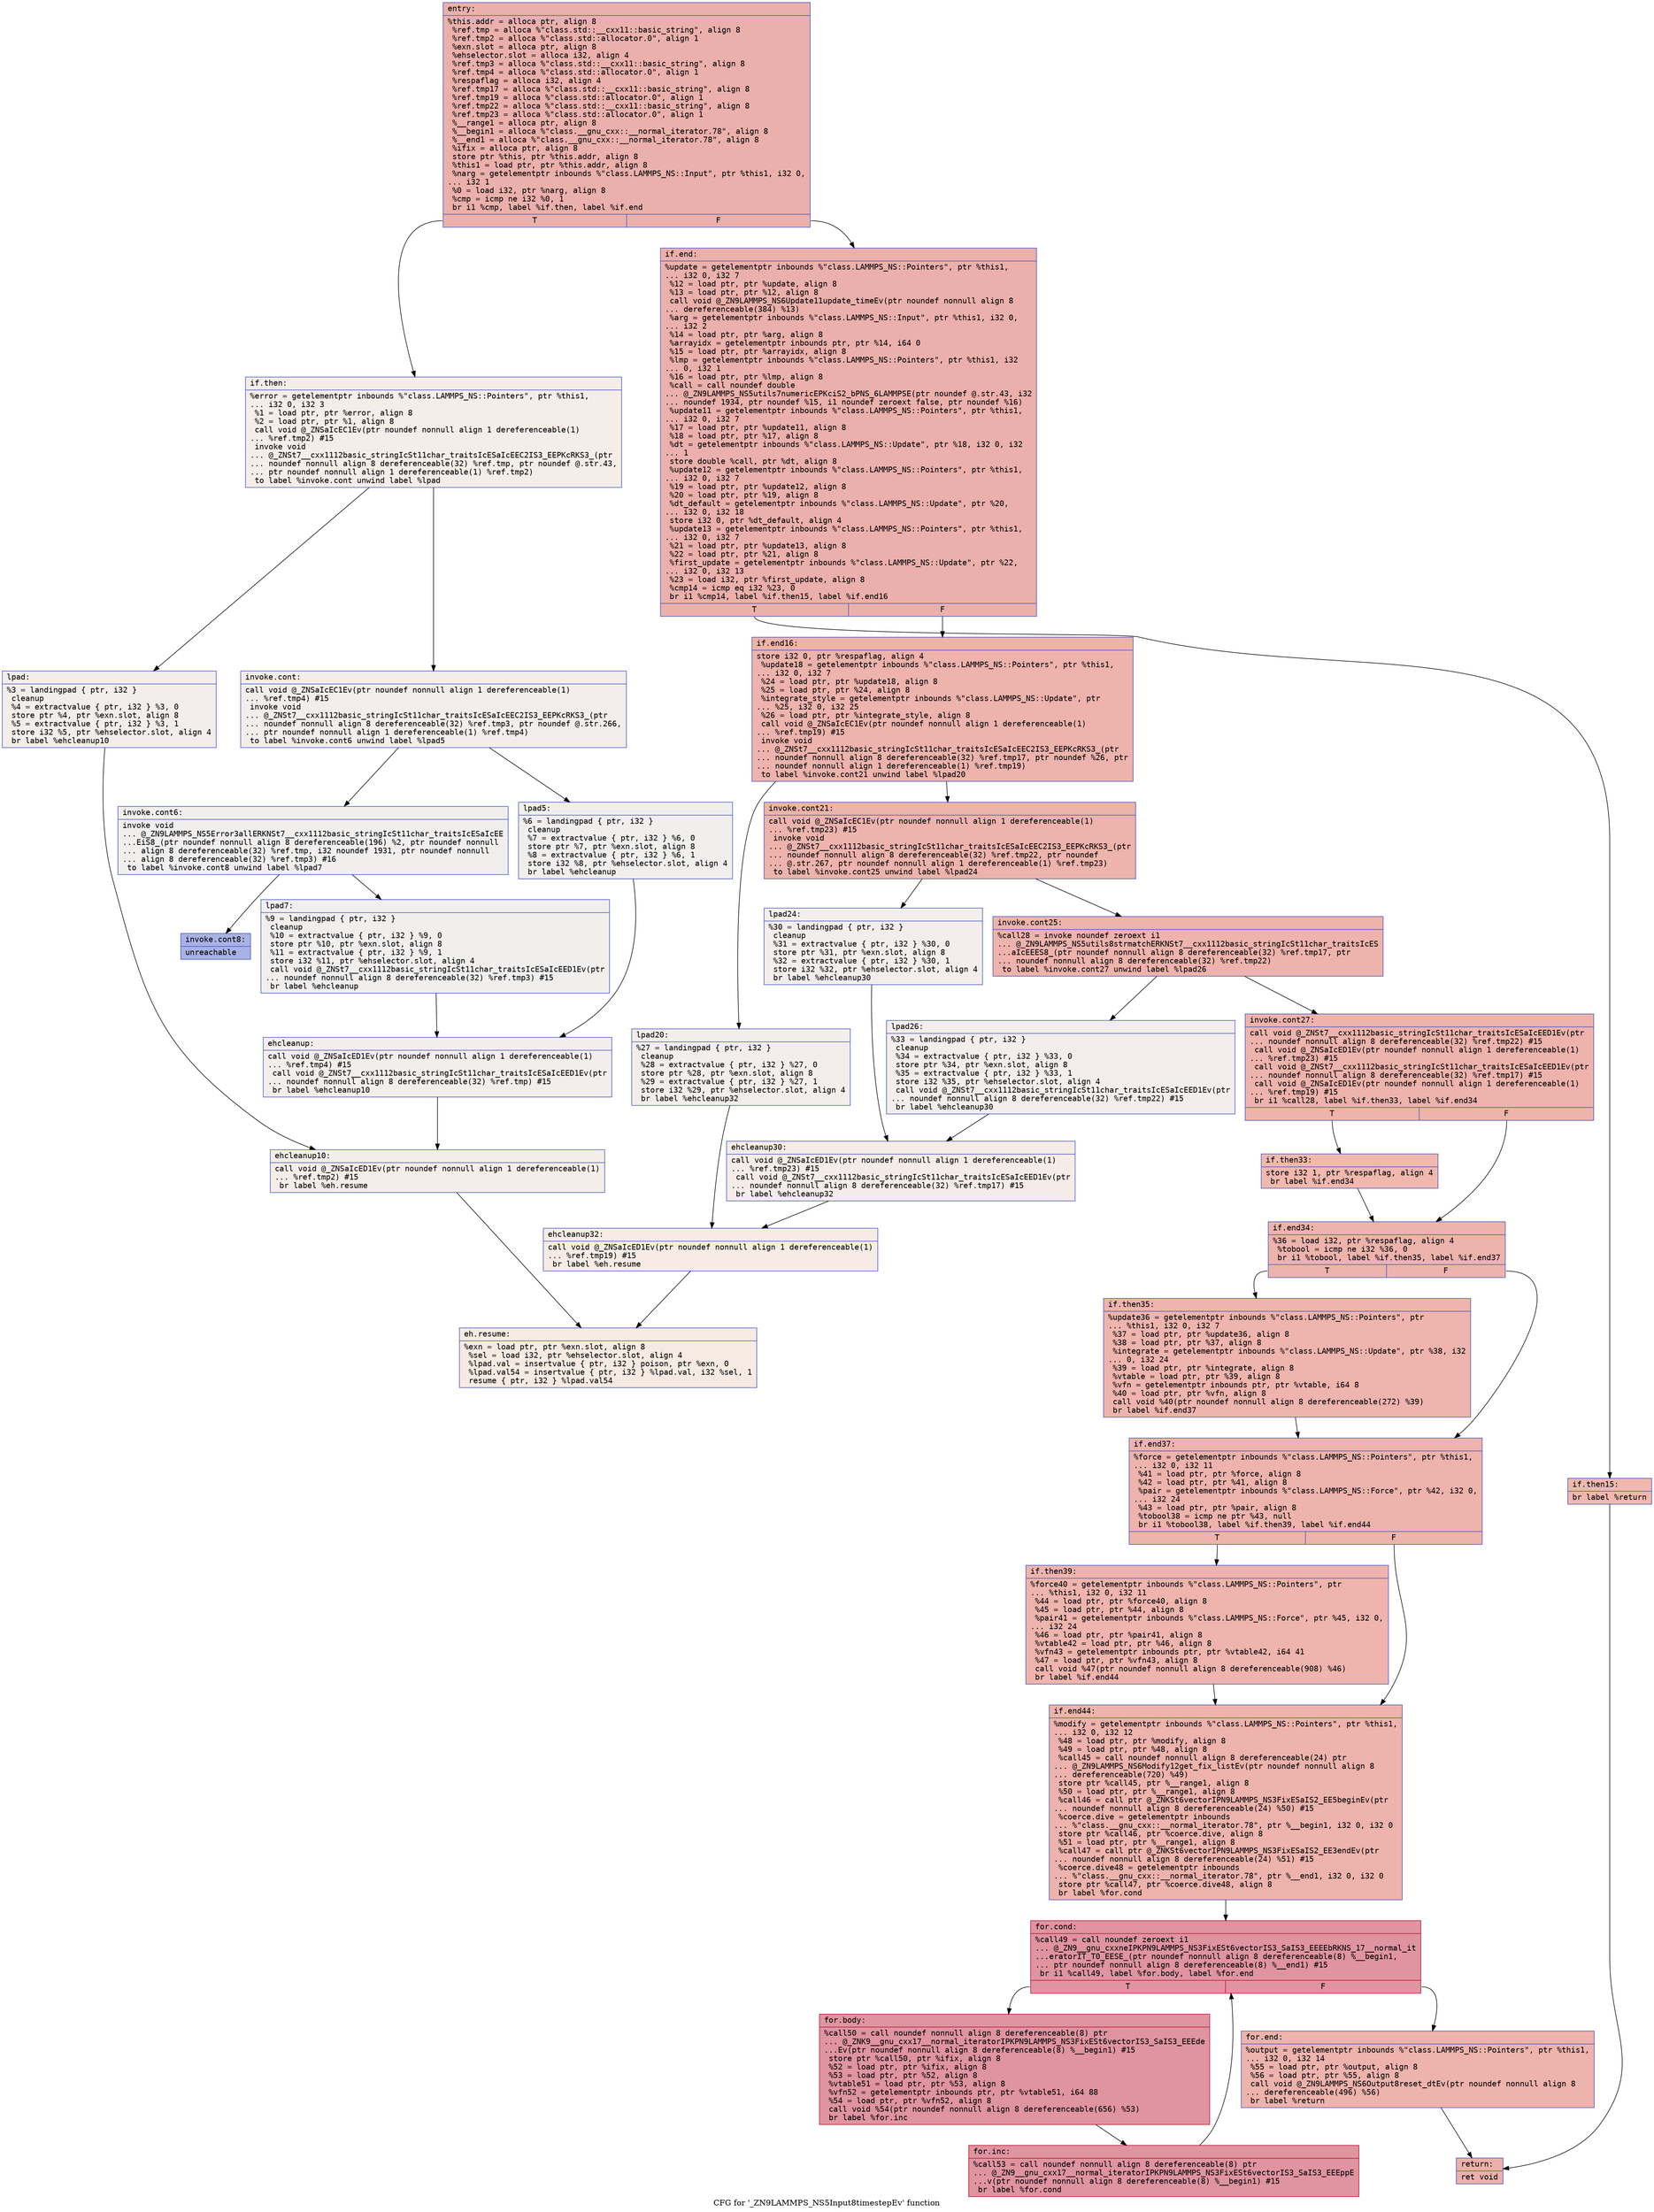 digraph "CFG for '_ZN9LAMMPS_NS5Input8timestepEv' function" {
	label="CFG for '_ZN9LAMMPS_NS5Input8timestepEv' function";

	Node0x5628737754a0 [shape=record,color="#3d50c3ff", style=filled, fillcolor="#d24b4070" fontname="Courier",label="{entry:\l|  %this.addr = alloca ptr, align 8\l  %ref.tmp = alloca %\"class.std::__cxx11::basic_string\", align 8\l  %ref.tmp2 = alloca %\"class.std::allocator.0\", align 1\l  %exn.slot = alloca ptr, align 8\l  %ehselector.slot = alloca i32, align 4\l  %ref.tmp3 = alloca %\"class.std::__cxx11::basic_string\", align 8\l  %ref.tmp4 = alloca %\"class.std::allocator.0\", align 1\l  %respaflag = alloca i32, align 4\l  %ref.tmp17 = alloca %\"class.std::__cxx11::basic_string\", align 8\l  %ref.tmp19 = alloca %\"class.std::allocator.0\", align 1\l  %ref.tmp22 = alloca %\"class.std::__cxx11::basic_string\", align 8\l  %ref.tmp23 = alloca %\"class.std::allocator.0\", align 1\l  %__range1 = alloca ptr, align 8\l  %__begin1 = alloca %\"class.__gnu_cxx::__normal_iterator.78\", align 8\l  %__end1 = alloca %\"class.__gnu_cxx::__normal_iterator.78\", align 8\l  %ifix = alloca ptr, align 8\l  store ptr %this, ptr %this.addr, align 8\l  %this1 = load ptr, ptr %this.addr, align 8\l  %narg = getelementptr inbounds %\"class.LAMMPS_NS::Input\", ptr %this1, i32 0,\l... i32 1\l  %0 = load i32, ptr %narg, align 8\l  %cmp = icmp ne i32 %0, 1\l  br i1 %cmp, label %if.then, label %if.end\l|{<s0>T|<s1>F}}"];
	Node0x5628737754a0:s0 -> Node0x5628737763b0[tooltip="entry -> if.then\nProbability 0.00%" ];
	Node0x5628737754a0:s1 -> Node0x562873776420[tooltip="entry -> if.end\nProbability 100.00%" ];
	Node0x5628737763b0 [shape=record,color="#3d50c3ff", style=filled, fillcolor="#e8d6cc70" fontname="Courier",label="{if.then:\l|  %error = getelementptr inbounds %\"class.LAMMPS_NS::Pointers\", ptr %this1,\l... i32 0, i32 3\l  %1 = load ptr, ptr %error, align 8\l  %2 = load ptr, ptr %1, align 8\l  call void @_ZNSaIcEC1Ev(ptr noundef nonnull align 1 dereferenceable(1)\l... %ref.tmp2) #15\l  invoke void\l... @_ZNSt7__cxx1112basic_stringIcSt11char_traitsIcESaIcEEC2IS3_EEPKcRKS3_(ptr\l... noundef nonnull align 8 dereferenceable(32) %ref.tmp, ptr noundef @.str.43,\l... ptr noundef nonnull align 1 dereferenceable(1) %ref.tmp2)\l          to label %invoke.cont unwind label %lpad\l}"];
	Node0x5628737763b0 -> Node0x5628737768a0[tooltip="if.then -> invoke.cont\nProbability 50.00%" ];
	Node0x5628737763b0 -> Node0x562873775b70[tooltip="if.then -> lpad\nProbability 50.00%" ];
	Node0x5628737768a0 [shape=record,color="#3d50c3ff", style=filled, fillcolor="#e5d8d170" fontname="Courier",label="{invoke.cont:\l|  call void @_ZNSaIcEC1Ev(ptr noundef nonnull align 1 dereferenceable(1)\l... %ref.tmp4) #15\l  invoke void\l... @_ZNSt7__cxx1112basic_stringIcSt11char_traitsIcESaIcEEC2IS3_EEPKcRKS3_(ptr\l... noundef nonnull align 8 dereferenceable(32) %ref.tmp3, ptr noundef @.str.266,\l... ptr noundef nonnull align 1 dereferenceable(1) %ref.tmp4)\l          to label %invoke.cont6 unwind label %lpad5\l}"];
	Node0x5628737768a0 -> Node0x562873776e00[tooltip="invoke.cont -> invoke.cont6\nProbability 50.00%" ];
	Node0x5628737768a0 -> Node0x562873776e50[tooltip="invoke.cont -> lpad5\nProbability 50.00%" ];
	Node0x562873776e00 [shape=record,color="#3d50c3ff", style=filled, fillcolor="#e0dbd870" fontname="Courier",label="{invoke.cont6:\l|  invoke void\l... @_ZN9LAMMPS_NS5Error3allERKNSt7__cxx1112basic_stringIcSt11char_traitsIcESaIcEE\l...EiS8_(ptr noundef nonnull align 8 dereferenceable(196) %2, ptr noundef nonnull\l... align 8 dereferenceable(32) %ref.tmp, i32 noundef 1931, ptr noundef nonnull\l... align 8 dereferenceable(32) %ref.tmp3) #16\l          to label %invoke.cont8 unwind label %lpad7\l}"];
	Node0x562873776e00 -> Node0x562873775c80[tooltip="invoke.cont6 -> invoke.cont8\nProbability 0.00%" ];
	Node0x562873776e00 -> Node0x562873777070[tooltip="invoke.cont6 -> lpad7\nProbability 100.00%" ];
	Node0x562873775c80 [shape=record,color="#3d50c3ff", style=filled, fillcolor="#3d50c370" fontname="Courier",label="{invoke.cont8:\l|  unreachable\l}"];
	Node0x562873775b70 [shape=record,color="#3d50c3ff", style=filled, fillcolor="#e5d8d170" fontname="Courier",label="{lpad:\l|  %3 = landingpad \{ ptr, i32 \}\l          cleanup\l  %4 = extractvalue \{ ptr, i32 \} %3, 0\l  store ptr %4, ptr %exn.slot, align 8\l  %5 = extractvalue \{ ptr, i32 \} %3, 1\l  store i32 %5, ptr %ehselector.slot, align 4\l  br label %ehcleanup10\l}"];
	Node0x562873775b70 -> Node0x562873777570[tooltip="lpad -> ehcleanup10\nProbability 100.00%" ];
	Node0x562873776e50 [shape=record,color="#3d50c3ff", style=filled, fillcolor="#e0dbd870" fontname="Courier",label="{lpad5:\l|  %6 = landingpad \{ ptr, i32 \}\l          cleanup\l  %7 = extractvalue \{ ptr, i32 \} %6, 0\l  store ptr %7, ptr %exn.slot, align 8\l  %8 = extractvalue \{ ptr, i32 \} %6, 1\l  store i32 %8, ptr %ehselector.slot, align 4\l  br label %ehcleanup\l}"];
	Node0x562873776e50 -> Node0x5628737778c0[tooltip="lpad5 -> ehcleanup\nProbability 100.00%" ];
	Node0x562873777070 [shape=record,color="#3d50c3ff", style=filled, fillcolor="#e0dbd870" fontname="Courier",label="{lpad7:\l|  %9 = landingpad \{ ptr, i32 \}\l          cleanup\l  %10 = extractvalue \{ ptr, i32 \} %9, 0\l  store ptr %10, ptr %exn.slot, align 8\l  %11 = extractvalue \{ ptr, i32 \} %9, 1\l  store i32 %11, ptr %ehselector.slot, align 4\l  call void @_ZNSt7__cxx1112basic_stringIcSt11char_traitsIcESaIcEED1Ev(ptr\l... noundef nonnull align 8 dereferenceable(32) %ref.tmp3) #15\l  br label %ehcleanup\l}"];
	Node0x562873777070 -> Node0x5628737778c0[tooltip="lpad7 -> ehcleanup\nProbability 100.00%" ];
	Node0x5628737778c0 [shape=record,color="#3d50c3ff", style=filled, fillcolor="#e5d8d170" fontname="Courier",label="{ehcleanup:\l|  call void @_ZNSaIcED1Ev(ptr noundef nonnull align 1 dereferenceable(1)\l... %ref.tmp4) #15\l  call void @_ZNSt7__cxx1112basic_stringIcSt11char_traitsIcESaIcEED1Ev(ptr\l... noundef nonnull align 8 dereferenceable(32) %ref.tmp) #15\l  br label %ehcleanup10\l}"];
	Node0x5628737778c0 -> Node0x562873777570[tooltip="ehcleanup -> ehcleanup10\nProbability 100.00%" ];
	Node0x562873777570 [shape=record,color="#3d50c3ff", style=filled, fillcolor="#e8d6cc70" fontname="Courier",label="{ehcleanup10:\l|  call void @_ZNSaIcED1Ev(ptr noundef nonnull align 1 dereferenceable(1)\l... %ref.tmp2) #15\l  br label %eh.resume\l}"];
	Node0x562873777570 -> Node0x562873778170[tooltip="ehcleanup10 -> eh.resume\nProbability 100.00%" ];
	Node0x562873776420 [shape=record,color="#3d50c3ff", style=filled, fillcolor="#d24b4070" fontname="Courier",label="{if.end:\l|  %update = getelementptr inbounds %\"class.LAMMPS_NS::Pointers\", ptr %this1,\l... i32 0, i32 7\l  %12 = load ptr, ptr %update, align 8\l  %13 = load ptr, ptr %12, align 8\l  call void @_ZN9LAMMPS_NS6Update11update_timeEv(ptr noundef nonnull align 8\l... dereferenceable(384) %13)\l  %arg = getelementptr inbounds %\"class.LAMMPS_NS::Input\", ptr %this1, i32 0,\l... i32 2\l  %14 = load ptr, ptr %arg, align 8\l  %arrayidx = getelementptr inbounds ptr, ptr %14, i64 0\l  %15 = load ptr, ptr %arrayidx, align 8\l  %lmp = getelementptr inbounds %\"class.LAMMPS_NS::Pointers\", ptr %this1, i32\l... 0, i32 1\l  %16 = load ptr, ptr %lmp, align 8\l  %call = call noundef double\l... @_ZN9LAMMPS_NS5utils7numericEPKciS2_bPNS_6LAMMPSE(ptr noundef @.str.43, i32\l... noundef 1934, ptr noundef %15, i1 noundef zeroext false, ptr noundef %16)\l  %update11 = getelementptr inbounds %\"class.LAMMPS_NS::Pointers\", ptr %this1,\l... i32 0, i32 7\l  %17 = load ptr, ptr %update11, align 8\l  %18 = load ptr, ptr %17, align 8\l  %dt = getelementptr inbounds %\"class.LAMMPS_NS::Update\", ptr %18, i32 0, i32\l... 1\l  store double %call, ptr %dt, align 8\l  %update12 = getelementptr inbounds %\"class.LAMMPS_NS::Pointers\", ptr %this1,\l... i32 0, i32 7\l  %19 = load ptr, ptr %update12, align 8\l  %20 = load ptr, ptr %19, align 8\l  %dt_default = getelementptr inbounds %\"class.LAMMPS_NS::Update\", ptr %20,\l... i32 0, i32 18\l  store i32 0, ptr %dt_default, align 4\l  %update13 = getelementptr inbounds %\"class.LAMMPS_NS::Pointers\", ptr %this1,\l... i32 0, i32 7\l  %21 = load ptr, ptr %update13, align 8\l  %22 = load ptr, ptr %21, align 8\l  %first_update = getelementptr inbounds %\"class.LAMMPS_NS::Update\", ptr %22,\l... i32 0, i32 13\l  %23 = load i32, ptr %first_update, align 8\l  %cmp14 = icmp eq i32 %23, 0\l  br i1 %cmp14, label %if.then15, label %if.end16\l|{<s0>T|<s1>F}}"];
	Node0x562873776420:s0 -> Node0x5628737796e0[tooltip="if.end -> if.then15\nProbability 37.50%" ];
	Node0x562873776420:s1 -> Node0x562873779760[tooltip="if.end -> if.end16\nProbability 62.50%" ];
	Node0x5628737796e0 [shape=record,color="#3d50c3ff", style=filled, fillcolor="#dc5d4a70" fontname="Courier",label="{if.then15:\l|  br label %return\l}"];
	Node0x5628737796e0 -> Node0x562873779890[tooltip="if.then15 -> return\nProbability 100.00%" ];
	Node0x562873779760 [shape=record,color="#3d50c3ff", style=filled, fillcolor="#d6524470" fontname="Courier",label="{if.end16:\l|  store i32 0, ptr %respaflag, align 4\l  %update18 = getelementptr inbounds %\"class.LAMMPS_NS::Pointers\", ptr %this1,\l... i32 0, i32 7\l  %24 = load ptr, ptr %update18, align 8\l  %25 = load ptr, ptr %24, align 8\l  %integrate_style = getelementptr inbounds %\"class.LAMMPS_NS::Update\", ptr\l... %25, i32 0, i32 25\l  %26 = load ptr, ptr %integrate_style, align 8\l  call void @_ZNSaIcEC1Ev(ptr noundef nonnull align 1 dereferenceable(1)\l... %ref.tmp19) #15\l  invoke void\l... @_ZNSt7__cxx1112basic_stringIcSt11char_traitsIcESaIcEEC2IS3_EEPKcRKS3_(ptr\l... noundef nonnull align 8 dereferenceable(32) %ref.tmp17, ptr noundef %26, ptr\l... noundef nonnull align 1 dereferenceable(1) %ref.tmp19)\l          to label %invoke.cont21 unwind label %lpad20\l}"];
	Node0x562873779760 -> Node0x56287377a260[tooltip="if.end16 -> invoke.cont21\nProbability 100.00%" ];
	Node0x562873779760 -> Node0x56287377a2b0[tooltip="if.end16 -> lpad20\nProbability 0.00%" ];
	Node0x56287377a260 [shape=record,color="#3d50c3ff", style=filled, fillcolor="#d6524470" fontname="Courier",label="{invoke.cont21:\l|  call void @_ZNSaIcEC1Ev(ptr noundef nonnull align 1 dereferenceable(1)\l... %ref.tmp23) #15\l  invoke void\l... @_ZNSt7__cxx1112basic_stringIcSt11char_traitsIcESaIcEEC2IS3_EEPKcRKS3_(ptr\l... noundef nonnull align 8 dereferenceable(32) %ref.tmp22, ptr noundef\l... @.str.267, ptr noundef nonnull align 1 dereferenceable(1) %ref.tmp23)\l          to label %invoke.cont25 unwind label %lpad24\l}"];
	Node0x56287377a260 -> Node0x56287377a590[tooltip="invoke.cont21 -> invoke.cont25\nProbability 100.00%" ];
	Node0x56287377a260 -> Node0x56287377a5e0[tooltip="invoke.cont21 -> lpad24\nProbability 0.00%" ];
	Node0x56287377a590 [shape=record,color="#3d50c3ff", style=filled, fillcolor="#d6524470" fontname="Courier",label="{invoke.cont25:\l|  %call28 = invoke noundef zeroext i1\l... @_ZN9LAMMPS_NS5utils8strmatchERKNSt7__cxx1112basic_stringIcSt11char_traitsIcES\l...aIcEEES8_(ptr noundef nonnull align 8 dereferenceable(32) %ref.tmp17, ptr\l... noundef nonnull align 8 dereferenceable(32) %ref.tmp22)\l          to label %invoke.cont27 unwind label %lpad26\l}"];
	Node0x56287377a590 -> Node0x56287377a540[tooltip="invoke.cont25 -> invoke.cont27\nProbability 100.00%" ];
	Node0x56287377a590 -> Node0x56287377a8d0[tooltip="invoke.cont25 -> lpad26\nProbability 0.00%" ];
	Node0x56287377a540 [shape=record,color="#3d50c3ff", style=filled, fillcolor="#d6524470" fontname="Courier",label="{invoke.cont27:\l|  call void @_ZNSt7__cxx1112basic_stringIcSt11char_traitsIcESaIcEED1Ev(ptr\l... noundef nonnull align 8 dereferenceable(32) %ref.tmp22) #15\l  call void @_ZNSaIcED1Ev(ptr noundef nonnull align 1 dereferenceable(1)\l... %ref.tmp23) #15\l  call void @_ZNSt7__cxx1112basic_stringIcSt11char_traitsIcESaIcEED1Ev(ptr\l... noundef nonnull align 8 dereferenceable(32) %ref.tmp17) #15\l  call void @_ZNSaIcED1Ev(ptr noundef nonnull align 1 dereferenceable(1)\l... %ref.tmp19) #15\l  br i1 %call28, label %if.then33, label %if.end34\l|{<s0>T|<s1>F}}"];
	Node0x56287377a540:s0 -> Node0x56287377af90[tooltip="invoke.cont27 -> if.then33\nProbability 50.00%" ];
	Node0x56287377a540:s1 -> Node0x56287377b010[tooltip="invoke.cont27 -> if.end34\nProbability 50.00%" ];
	Node0x56287377af90 [shape=record,color="#3d50c3ff", style=filled, fillcolor="#dc5d4a70" fontname="Courier",label="{if.then33:\l|  store i32 1, ptr %respaflag, align 4\l  br label %if.end34\l}"];
	Node0x56287377af90 -> Node0x56287377b010[tooltip="if.then33 -> if.end34\nProbability 100.00%" ];
	Node0x56287377a2b0 [shape=record,color="#3d50c3ff", style=filled, fillcolor="#e5d8d170" fontname="Courier",label="{lpad20:\l|  %27 = landingpad \{ ptr, i32 \}\l          cleanup\l  %28 = extractvalue \{ ptr, i32 \} %27, 0\l  store ptr %28, ptr %exn.slot, align 8\l  %29 = extractvalue \{ ptr, i32 \} %27, 1\l  store i32 %29, ptr %ehselector.slot, align 4\l  br label %ehcleanup32\l}"];
	Node0x56287377a2b0 -> Node0x56287377b4e0[tooltip="lpad20 -> ehcleanup32\nProbability 100.00%" ];
	Node0x56287377a5e0 [shape=record,color="#3d50c3ff", style=filled, fillcolor="#e5d8d170" fontname="Courier",label="{lpad24:\l|  %30 = landingpad \{ ptr, i32 \}\l          cleanup\l  %31 = extractvalue \{ ptr, i32 \} %30, 0\l  store ptr %31, ptr %exn.slot, align 8\l  %32 = extractvalue \{ ptr, i32 \} %30, 1\l  store i32 %32, ptr %ehselector.slot, align 4\l  br label %ehcleanup30\l}"];
	Node0x56287377a5e0 -> Node0x56287377b850[tooltip="lpad24 -> ehcleanup30\nProbability 100.00%" ];
	Node0x56287377a8d0 [shape=record,color="#3d50c3ff", style=filled, fillcolor="#e5d8d170" fontname="Courier",label="{lpad26:\l|  %33 = landingpad \{ ptr, i32 \}\l          cleanup\l  %34 = extractvalue \{ ptr, i32 \} %33, 0\l  store ptr %34, ptr %exn.slot, align 8\l  %35 = extractvalue \{ ptr, i32 \} %33, 1\l  store i32 %35, ptr %ehselector.slot, align 4\l  call void @_ZNSt7__cxx1112basic_stringIcSt11char_traitsIcESaIcEED1Ev(ptr\l... noundef nonnull align 8 dereferenceable(32) %ref.tmp22) #15\l  br label %ehcleanup30\l}"];
	Node0x56287377a8d0 -> Node0x56287377b850[tooltip="lpad26 -> ehcleanup30\nProbability 100.00%" ];
	Node0x56287377b850 [shape=record,color="#3d50c3ff", style=filled, fillcolor="#ead5c970" fontname="Courier",label="{ehcleanup30:\l|  call void @_ZNSaIcED1Ev(ptr noundef nonnull align 1 dereferenceable(1)\l... %ref.tmp23) #15\l  call void @_ZNSt7__cxx1112basic_stringIcSt11char_traitsIcESaIcEED1Ev(ptr\l... noundef nonnull align 8 dereferenceable(32) %ref.tmp17) #15\l  br label %ehcleanup32\l}"];
	Node0x56287377b850 -> Node0x56287377b4e0[tooltip="ehcleanup30 -> ehcleanup32\nProbability 100.00%" ];
	Node0x56287377b4e0 [shape=record,color="#3d50c3ff", style=filled, fillcolor="#ecd3c570" fontname="Courier",label="{ehcleanup32:\l|  call void @_ZNSaIcED1Ev(ptr noundef nonnull align 1 dereferenceable(1)\l... %ref.tmp19) #15\l  br label %eh.resume\l}"];
	Node0x56287377b4e0 -> Node0x562873778170[tooltip="ehcleanup32 -> eh.resume\nProbability 100.00%" ];
	Node0x56287377b010 [shape=record,color="#3d50c3ff", style=filled, fillcolor="#d6524470" fontname="Courier",label="{if.end34:\l|  %36 = load i32, ptr %respaflag, align 4\l  %tobool = icmp ne i32 %36, 0\l  br i1 %tobool, label %if.then35, label %if.end37\l|{<s0>T|<s1>F}}"];
	Node0x56287377b010:s0 -> Node0x56287377c280[tooltip="if.end34 -> if.then35\nProbability 62.50%" ];
	Node0x56287377b010:s1 -> Node0x56287377c2d0[tooltip="if.end34 -> if.end37\nProbability 37.50%" ];
	Node0x56287377c280 [shape=record,color="#3d50c3ff", style=filled, fillcolor="#d8564670" fontname="Courier",label="{if.then35:\l|  %update36 = getelementptr inbounds %\"class.LAMMPS_NS::Pointers\", ptr\l... %this1, i32 0, i32 7\l  %37 = load ptr, ptr %update36, align 8\l  %38 = load ptr, ptr %37, align 8\l  %integrate = getelementptr inbounds %\"class.LAMMPS_NS::Update\", ptr %38, i32\l... 0, i32 24\l  %39 = load ptr, ptr %integrate, align 8\l  %vtable = load ptr, ptr %39, align 8\l  %vfn = getelementptr inbounds ptr, ptr %vtable, i64 8\l  %40 = load ptr, ptr %vfn, align 8\l  call void %40(ptr noundef nonnull align 8 dereferenceable(272) %39)\l  br label %if.end37\l}"];
	Node0x56287377c280 -> Node0x56287377c2d0[tooltip="if.then35 -> if.end37\nProbability 100.00%" ];
	Node0x56287377c2d0 [shape=record,color="#3d50c3ff", style=filled, fillcolor="#d6524470" fontname="Courier",label="{if.end37:\l|  %force = getelementptr inbounds %\"class.LAMMPS_NS::Pointers\", ptr %this1,\l... i32 0, i32 11\l  %41 = load ptr, ptr %force, align 8\l  %42 = load ptr, ptr %41, align 8\l  %pair = getelementptr inbounds %\"class.LAMMPS_NS::Force\", ptr %42, i32 0,\l... i32 24\l  %43 = load ptr, ptr %pair, align 8\l  %tobool38 = icmp ne ptr %43, null\l  br i1 %tobool38, label %if.then39, label %if.end44\l|{<s0>T|<s1>F}}"];
	Node0x56287377c2d0:s0 -> Node0x56287377cea0[tooltip="if.end37 -> if.then39\nProbability 62.50%" ];
	Node0x56287377c2d0:s1 -> Node0x56287377cf20[tooltip="if.end37 -> if.end44\nProbability 37.50%" ];
	Node0x56287377cea0 [shape=record,color="#3d50c3ff", style=filled, fillcolor="#d8564670" fontname="Courier",label="{if.then39:\l|  %force40 = getelementptr inbounds %\"class.LAMMPS_NS::Pointers\", ptr\l... %this1, i32 0, i32 11\l  %44 = load ptr, ptr %force40, align 8\l  %45 = load ptr, ptr %44, align 8\l  %pair41 = getelementptr inbounds %\"class.LAMMPS_NS::Force\", ptr %45, i32 0,\l... i32 24\l  %46 = load ptr, ptr %pair41, align 8\l  %vtable42 = load ptr, ptr %46, align 8\l  %vfn43 = getelementptr inbounds ptr, ptr %vtable42, i64 41\l  %47 = load ptr, ptr %vfn43, align 8\l  call void %47(ptr noundef nonnull align 8 dereferenceable(908) %46)\l  br label %if.end44\l}"];
	Node0x56287377cea0 -> Node0x56287377cf20[tooltip="if.then39 -> if.end44\nProbability 100.00%" ];
	Node0x56287377cf20 [shape=record,color="#3d50c3ff", style=filled, fillcolor="#d6524470" fontname="Courier",label="{if.end44:\l|  %modify = getelementptr inbounds %\"class.LAMMPS_NS::Pointers\", ptr %this1,\l... i32 0, i32 12\l  %48 = load ptr, ptr %modify, align 8\l  %49 = load ptr, ptr %48, align 8\l  %call45 = call noundef nonnull align 8 dereferenceable(24) ptr\l... @_ZN9LAMMPS_NS6Modify12get_fix_listEv(ptr noundef nonnull align 8\l... dereferenceable(720) %49)\l  store ptr %call45, ptr %__range1, align 8\l  %50 = load ptr, ptr %__range1, align 8\l  %call46 = call ptr @_ZNKSt6vectorIPN9LAMMPS_NS3FixESaIS2_EE5beginEv(ptr\l... noundef nonnull align 8 dereferenceable(24) %50) #15\l  %coerce.dive = getelementptr inbounds\l... %\"class.__gnu_cxx::__normal_iterator.78\", ptr %__begin1, i32 0, i32 0\l  store ptr %call46, ptr %coerce.dive, align 8\l  %51 = load ptr, ptr %__range1, align 8\l  %call47 = call ptr @_ZNKSt6vectorIPN9LAMMPS_NS3FixESaIS2_EE3endEv(ptr\l... noundef nonnull align 8 dereferenceable(24) %51) #15\l  %coerce.dive48 = getelementptr inbounds\l... %\"class.__gnu_cxx::__normal_iterator.78\", ptr %__end1, i32 0, i32 0\l  store ptr %call47, ptr %coerce.dive48, align 8\l  br label %for.cond\l}"];
	Node0x56287377cf20 -> Node0x56287377eb80[tooltip="if.end44 -> for.cond\nProbability 100.00%" ];
	Node0x56287377eb80 [shape=record,color="#b70d28ff", style=filled, fillcolor="#b70d2870" fontname="Courier",label="{for.cond:\l|  %call49 = call noundef zeroext i1\l... @_ZN9__gnu_cxxneIPKPN9LAMMPS_NS3FixESt6vectorIS3_SaIS3_EEEEbRKNS_17__normal_it\l...eratorIT_T0_EESE_(ptr noundef nonnull align 8 dereferenceable(8) %__begin1,\l... ptr noundef nonnull align 8 dereferenceable(8) %__end1) #15\l  br i1 %call49, label %for.body, label %for.end\l|{<s0>T|<s1>F}}"];
	Node0x56287377eb80:s0 -> Node0x56287377efa0[tooltip="for.cond -> for.body\nProbability 96.88%" ];
	Node0x56287377eb80:s1 -> Node0x56287377f080[tooltip="for.cond -> for.end\nProbability 3.12%" ];
	Node0x56287377efa0 [shape=record,color="#b70d28ff", style=filled, fillcolor="#b70d2870" fontname="Courier",label="{for.body:\l|  %call50 = call noundef nonnull align 8 dereferenceable(8) ptr\l... @_ZNK9__gnu_cxx17__normal_iteratorIPKPN9LAMMPS_NS3FixESt6vectorIS3_SaIS3_EEEde\l...Ev(ptr noundef nonnull align 8 dereferenceable(8) %__begin1) #15\l  store ptr %call50, ptr %ifix, align 8\l  %52 = load ptr, ptr %ifix, align 8\l  %53 = load ptr, ptr %52, align 8\l  %vtable51 = load ptr, ptr %53, align 8\l  %vfn52 = getelementptr inbounds ptr, ptr %vtable51, i64 88\l  %54 = load ptr, ptr %vfn52, align 8\l  call void %54(ptr noundef nonnull align 8 dereferenceable(656) %53)\l  br label %for.inc\l}"];
	Node0x56287377efa0 -> Node0x56287377f920[tooltip="for.body -> for.inc\nProbability 100.00%" ];
	Node0x56287377f920 [shape=record,color="#b70d28ff", style=filled, fillcolor="#b70d2870" fontname="Courier",label="{for.inc:\l|  %call53 = call noundef nonnull align 8 dereferenceable(8) ptr\l... @_ZN9__gnu_cxx17__normal_iteratorIPKPN9LAMMPS_NS3FixESt6vectorIS3_SaIS3_EEEppE\l...v(ptr noundef nonnull align 8 dereferenceable(8) %__begin1) #15\l  br label %for.cond\l}"];
	Node0x56287377f920 -> Node0x56287377eb80[tooltip="for.inc -> for.cond\nProbability 100.00%" ];
	Node0x56287377f080 [shape=record,color="#3d50c3ff", style=filled, fillcolor="#d6524470" fontname="Courier",label="{for.end:\l|  %output = getelementptr inbounds %\"class.LAMMPS_NS::Pointers\", ptr %this1,\l... i32 0, i32 14\l  %55 = load ptr, ptr %output, align 8\l  %56 = load ptr, ptr %55, align 8\l  call void @_ZN9LAMMPS_NS6Output8reset_dtEv(ptr noundef nonnull align 8\l... dereferenceable(496) %56)\l  br label %return\l}"];
	Node0x56287377f080 -> Node0x562873779890[tooltip="for.end -> return\nProbability 100.00%" ];
	Node0x562873779890 [shape=record,color="#3d50c3ff", style=filled, fillcolor="#d24b4070" fontname="Courier",label="{return:\l|  ret void\l}"];
	Node0x562873778170 [shape=record,color="#3d50c3ff", style=filled, fillcolor="#eed0c070" fontname="Courier",label="{eh.resume:\l|  %exn = load ptr, ptr %exn.slot, align 8\l  %sel = load i32, ptr %ehselector.slot, align 4\l  %lpad.val = insertvalue \{ ptr, i32 \} poison, ptr %exn, 0\l  %lpad.val54 = insertvalue \{ ptr, i32 \} %lpad.val, i32 %sel, 1\l  resume \{ ptr, i32 \} %lpad.val54\l}"];
}
